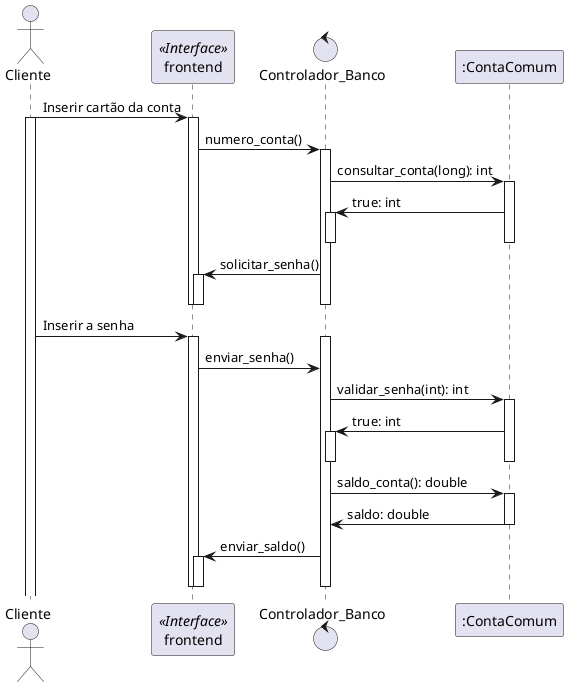 @startuml

actor Cliente as ac
participant frontend as pf <<Interface>>
control Controlador_Banco as cb 
participant ":ContaComum" as pc

ac -> pf : Inserir cartão da conta
activate ac
activate pf

pf -> cb : numero_conta()
activate cb
cb -> pc : consultar_conta(long): int
activate pc
pc -> cb : true: int
activate cb
deactivate cb
deactivate pc
cb -> pf : solicitar_senha()
activate pf
deactivate pf
deactivate cb
deactivate pf

ac -> pf : Inserir a senha
activate pf
activate cb
pf -> cb : enviar_senha()
cb -> pc : validar_senha(int): int
activate pc
pc -> cb : true: int
activate cb
deactivate cb
deactivate pc
cb -> pc : saldo_conta(): double
activate pc
pc -> cb : saldo: double

deactivate pc
cb -> pf : enviar_saldo()
activate pf
deactivate pf
deactivate cb
deactivate pf

@enduml
